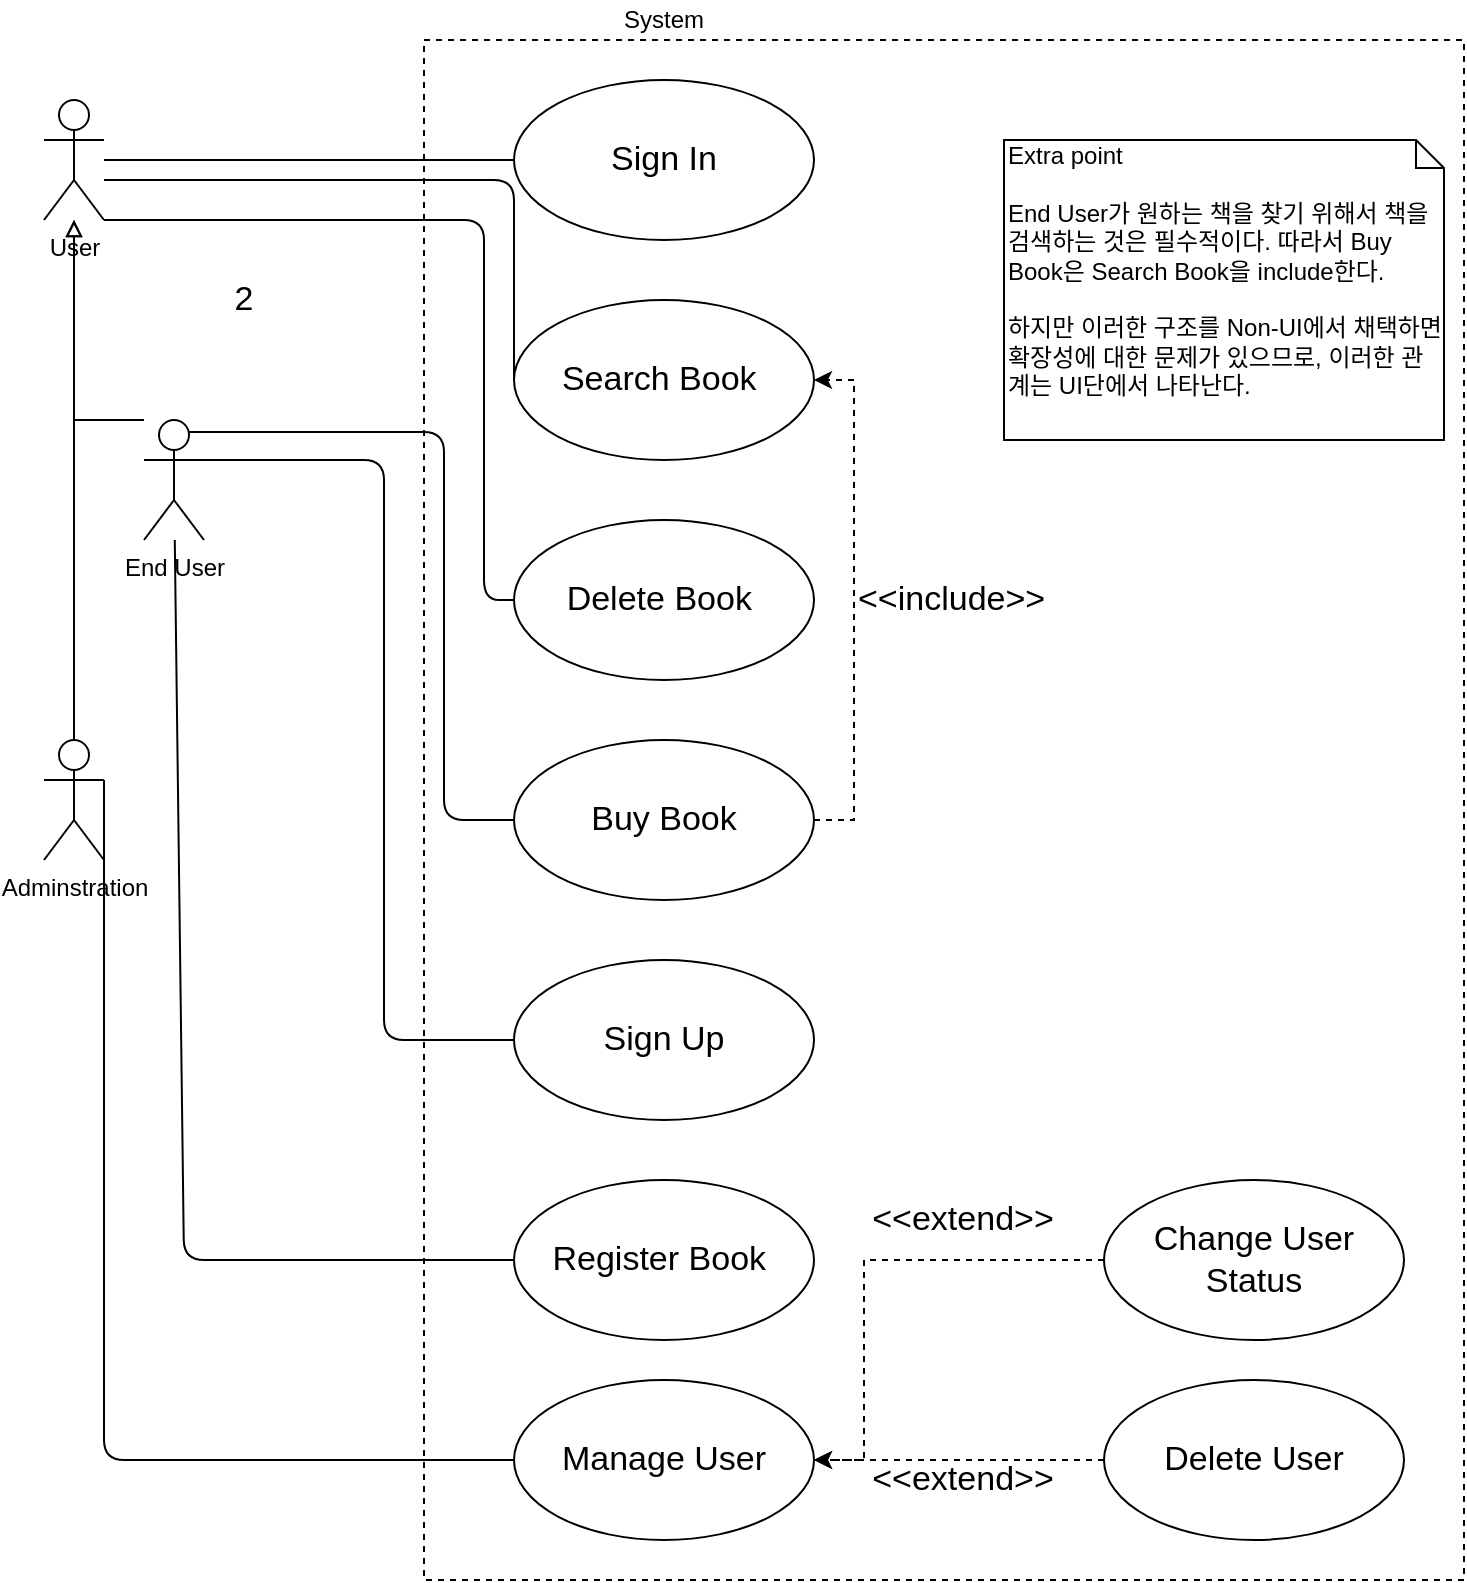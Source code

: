 <mxfile version="13.2.4" type="device"><diagram id="6hGFLwfOUW9BJ-s0fimq" name="Page-1"><mxGraphModel dx="946" dy="597" grid="1" gridSize="10" guides="1" tooltips="1" connect="1" arrows="1" fold="1" page="1" pageScale="1" pageWidth="827" pageHeight="1169" math="0" shadow="0"><root><mxCell id="0"/><mxCell id="1" parent="0"/><mxCell id="2" value="" style="rounded=0;whiteSpace=wrap;html=1;dashed=1;" parent="1" vertex="1"><mxGeometry x="280" y="70" width="520" height="770" as="geometry"/></mxCell><mxCell id="52" style="edgeStyle=orthogonalEdgeStyle;rounded=0;orthogonalLoop=1;jettySize=auto;html=1;labelBackgroundColor=none;fontSize=17;endArrow=block;endFill=0;" parent="1" source="3" target="13" edge="1"><mxGeometry relative="1" as="geometry"><Array as="points"><mxPoint x="105" y="260"/></Array></mxGeometry></mxCell><mxCell id="3" value="End User" style="shape=umlActor;verticalLabelPosition=bottom;labelBackgroundColor=none;verticalAlign=top;html=1;outlineConnect=0;fontStyle=0" parent="1" vertex="1"><mxGeometry x="140" y="260" width="30" height="60" as="geometry"/></mxCell><mxCell id="13" value="User" style="shape=umlActor;verticalLabelPosition=bottom;labelBackgroundColor=none;verticalAlign=top;html=1;outlineConnect=0;" parent="1" vertex="1"><mxGeometry x="90" y="100" width="30" height="60" as="geometry"/></mxCell><mxCell id="21" style="edgeStyle=orthogonalEdgeStyle;rounded=0;orthogonalLoop=1;jettySize=auto;html=1;exitX=0.5;exitY=0;exitDx=0;exitDy=0;exitPerimeter=0;endArrow=block;endFill=0;" parent="1" source="20" target="13" edge="1"><mxGeometry relative="1" as="geometry"/></mxCell><mxCell id="20" value="Adminstration" style="shape=umlActor;verticalLabelPosition=bottom;labelBackgroundColor=none;verticalAlign=top;html=1;outlineConnect=0;fontStyle=0" parent="1" vertex="1"><mxGeometry x="90" y="420" width="30" height="60" as="geometry"/></mxCell><mxCell id="22" value="System" style="text;html=1;strokeColor=none;fillColor=none;align=center;verticalAlign=middle;whiteSpace=wrap;rounded=0;labelBackgroundColor=none;" parent="1" vertex="1"><mxGeometry x="380" y="50" width="40" height="20" as="geometry"/></mxCell><mxCell id="28" value="Search Book&amp;nbsp;" style="ellipse;whiteSpace=wrap;html=1;labelBackgroundColor=none;fontSize=17;labelBorderColor=none;" parent="1" vertex="1"><mxGeometry x="325" y="200" width="150" height="80" as="geometry"/></mxCell><mxCell id="29" value="Sign In" style="ellipse;whiteSpace=wrap;html=1;labelBackgroundColor=none;fontSize=17;labelBorderColor=none;" parent="1" vertex="1"><mxGeometry x="325" y="90" width="150" height="80" as="geometry"/></mxCell><mxCell id="30" value="" style="endArrow=none;html=1;fontSize=17;entryX=0;entryY=0.5;entryDx=0;entryDy=0;" parent="1" source="13" target="29" edge="1"><mxGeometry width="50" height="50" relative="1" as="geometry"><mxPoint x="390" y="290" as="sourcePoint"/><mxPoint x="440" y="240" as="targetPoint"/></mxGeometry></mxCell><mxCell id="32" value="" style="endArrow=none;html=1;fontSize=17;entryX=0;entryY=0.5;entryDx=0;entryDy=0;" parent="1" target="28" edge="1"><mxGeometry width="50" height="50" relative="1" as="geometry"><mxPoint x="120" y="140" as="sourcePoint"/><mxPoint x="440" y="240" as="targetPoint"/><Array as="points"><mxPoint x="325" y="140"/></Array></mxGeometry></mxCell><mxCell id="34" value="Delete Book&amp;nbsp;" style="ellipse;whiteSpace=wrap;html=1;labelBackgroundColor=none;fontSize=17;labelBorderColor=none;" parent="1" vertex="1"><mxGeometry x="325" y="310" width="150" height="80" as="geometry"/></mxCell><mxCell id="35" value="Sign Up" style="ellipse;whiteSpace=wrap;html=1;labelBackgroundColor=none;fontSize=17;labelBorderColor=none;" parent="1" vertex="1"><mxGeometry x="325" y="530" width="150" height="80" as="geometry"/></mxCell><mxCell id="36" value="Manage User" style="ellipse;whiteSpace=wrap;html=1;labelBackgroundColor=none;fontSize=17;labelBorderColor=none;" parent="1" vertex="1"><mxGeometry x="325" y="740" width="150" height="80" as="geometry"/></mxCell><mxCell id="38" value="" style="endArrow=none;html=1;fontSize=17;entryX=0;entryY=0.5;entryDx=0;entryDy=0;" parent="1" target="35" edge="1"><mxGeometry width="50" height="50" relative="1" as="geometry"><mxPoint x="170" y="280" as="sourcePoint"/><mxPoint x="440" y="440" as="targetPoint"/><Array as="points"><mxPoint x="260" y="280"/><mxPoint x="260" y="570"/></Array></mxGeometry></mxCell><mxCell id="39" value="" style="endArrow=none;html=1;fontSize=17;entryX=0;entryY=0.5;entryDx=0;entryDy=0;exitX=1;exitY=1;exitDx=0;exitDy=0;exitPerimeter=0;" parent="1" source="13" target="34" edge="1"><mxGeometry width="50" height="50" relative="1" as="geometry"><mxPoint x="120" y="140" as="sourcePoint"/><mxPoint x="250" y="330" as="targetPoint"/><Array as="points"><mxPoint x="310" y="160"/><mxPoint x="310" y="350"/></Array></mxGeometry></mxCell><mxCell id="40" value="" style="endArrow=none;html=1;fontSize=17;exitX=1;exitY=0.333;exitDx=0;exitDy=0;exitPerimeter=0;entryX=0;entryY=0.5;entryDx=0;entryDy=0;" parent="1" source="20" target="36" edge="1"><mxGeometry width="50" height="50" relative="1" as="geometry"><mxPoint x="180" y="290" as="sourcePoint"/><mxPoint x="335" y="480" as="targetPoint"/><Array as="points"><mxPoint x="120" y="780"/></Array></mxGeometry></mxCell><mxCell id="46" value="&amp;lt;&amp;lt;include&amp;gt;&amp;gt;" style="edgeStyle=orthogonalEdgeStyle;rounded=0;orthogonalLoop=1;jettySize=auto;exitX=1;exitY=0.5;exitDx=0;exitDy=0;entryX=1;entryY=0.5;entryDx=0;entryDy=0;fontSize=17;dashed=1;labelPosition=right;verticalLabelPosition=middle;align=left;verticalAlign=middle;html=1;labelBackgroundColor=none;" parent="1" source="41" target="28" edge="1"><mxGeometry relative="1" as="geometry"/></mxCell><mxCell id="41" value="Buy Book" style="ellipse;whiteSpace=wrap;html=1;labelBackgroundColor=none;fontSize=17;labelBorderColor=none;" parent="1" vertex="1"><mxGeometry x="325" y="420" width="150" height="80" as="geometry"/></mxCell><mxCell id="42" value="" style="endArrow=none;html=1;fontSize=17;entryX=0;entryY=0.5;entryDx=0;entryDy=0;exitX=0.75;exitY=0.1;exitDx=0;exitDy=0;exitPerimeter=0;" parent="1" source="3" target="41" edge="1"><mxGeometry width="50" height="50" relative="1" as="geometry"><mxPoint x="170" y="280" as="sourcePoint"/><mxPoint x="335" y="580" as="targetPoint"/><Array as="points"><mxPoint x="290" y="266"/><mxPoint x="290" y="460"/></Array></mxGeometry></mxCell><mxCell id="43" value="2" style="text;html=1;strokeColor=none;fillColor=none;align=center;verticalAlign=middle;whiteSpace=wrap;rounded=0;labelBackgroundColor=none;fontSize=17;" parent="1" vertex="1"><mxGeometry x="170" y="190" width="40" height="20" as="geometry"/></mxCell><mxCell id="47" value="Register Book&amp;nbsp;" style="ellipse;whiteSpace=wrap;html=1;labelBackgroundColor=none;fontSize=17;labelBorderColor=none;" parent="1" vertex="1"><mxGeometry x="325" y="640" width="150" height="80" as="geometry"/></mxCell><mxCell id="48" value="" style="endArrow=none;html=1;fontSize=17;entryX=0;entryY=0.5;entryDx=0;entryDy=0;" parent="1" source="3" target="47" edge="1"><mxGeometry width="50" height="50" relative="1" as="geometry"><mxPoint x="180" y="290" as="sourcePoint"/><mxPoint x="335" y="580" as="targetPoint"/><Array as="points"><mxPoint x="160" y="680"/></Array></mxGeometry></mxCell><mxCell id="59" value="&amp;lt;&amp;lt;extend&amp;gt;&amp;gt;" style="edgeStyle=orthogonalEdgeStyle;rounded=0;orthogonalLoop=1;jettySize=auto;html=1;exitX=0;exitY=0.5;exitDx=0;exitDy=0;entryX=1;entryY=0.5;entryDx=0;entryDy=0;labelBackgroundColor=none;fontSize=17;dashed=1;" parent="1" source="54" target="36" edge="1"><mxGeometry x="-0.429" y="-20" relative="1" as="geometry"><Array as="points"><mxPoint x="500" y="680"/><mxPoint x="500" y="780"/></Array><mxPoint x="-1" as="offset"/></mxGeometry></mxCell><mxCell id="54" value="Change User Status" style="ellipse;whiteSpace=wrap;html=1;labelBackgroundColor=none;fontSize=17;labelBorderColor=none;" parent="1" vertex="1"><mxGeometry x="620" y="640" width="150" height="80" as="geometry"/></mxCell><mxCell id="60" value="&amp;lt;&amp;lt;extend&amp;gt;&amp;gt;" style="edgeStyle=orthogonalEdgeStyle;rounded=0;orthogonalLoop=1;jettySize=auto;html=1;exitX=0;exitY=0.5;exitDx=0;exitDy=0;labelBackgroundColor=none;fontSize=17;dashed=1;" parent="1" source="55" target="36" edge="1"><mxGeometry x="-0.035" y="10" relative="1" as="geometry"><mxPoint x="-1" as="offset"/></mxGeometry></mxCell><mxCell id="55" value="Delete User" style="ellipse;whiteSpace=wrap;html=1;labelBackgroundColor=none;fontSize=17;labelBorderColor=none;" parent="1" vertex="1"><mxGeometry x="620" y="740" width="150" height="80" as="geometry"/></mxCell><mxCell id="_McsGP0u2G8c95-_i7M9-60" value="Extra point&lt;br&gt;&lt;br&gt;End User가 원하는 책을 찾기 위해서 책을 검색하는 것은 필수적이다. 따라서 Buy Book은 Search Book을 include한다.&lt;br&gt;&lt;br&gt;하지만 이러한 구조를 Non-UI에서 채택하면 확장성에 대한 문제가 있으므로, 이러한 관계는 UI단에서 나타난다." style="shape=note;whiteSpace=wrap;html=1;size=14;verticalAlign=top;align=left;spacingTop=-6;" vertex="1" parent="1"><mxGeometry x="570" y="120" width="220" height="150" as="geometry"/></mxCell></root></mxGraphModel></diagram></mxfile>